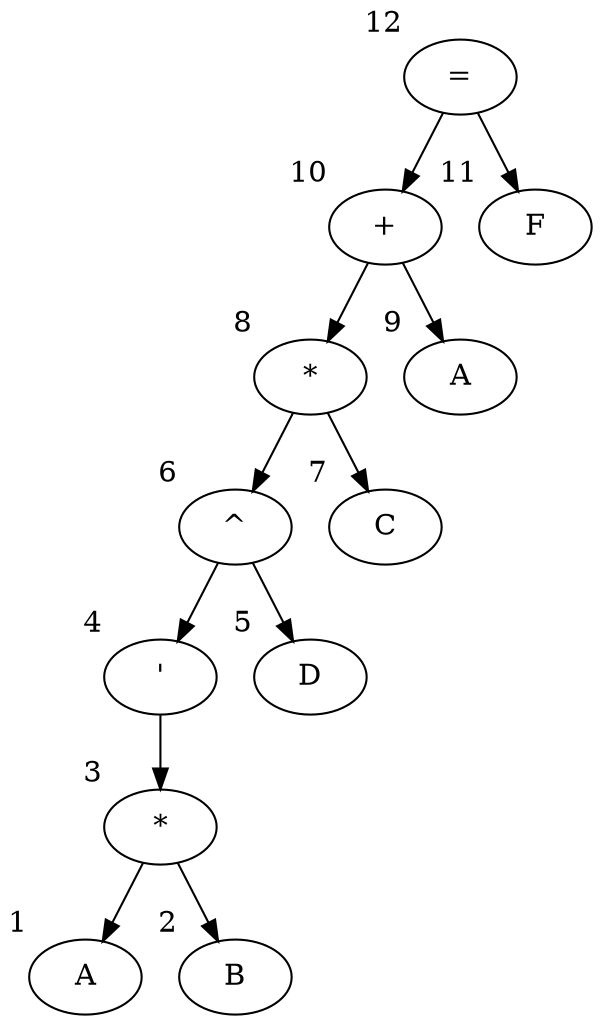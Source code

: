digraph "Logic Tree" {
	op1 [label="="];
	op2 [label="+"];
	op3 [label="*"];
	op4 [label="^"];
	op5 [label="'"];
	op6 [label="*"];
	A1, A2 [label="A"];

	A2  [xlabel=1];
	B   [xlabel=2];
	op6 [xlabel=3];
	op5 [xlabel=4];
	D   [xlabel=5];
	op4 [xlabel=6];
	C   [xlabel=7];
	op3 [xlabel=8];
	A1  [xlabel=9];
	op2 [xlabel=10];
	F   [xlabel=11];
	op1 [xlabel=12];

	op1 -> F;
	op1 -> op2;
	op2 -> A1;
	op2 -> op3;
	op3 -> C;
	op3 -> op4;
	op4 -> D;
	op4 -> op5;
	op5 -> op6;
	op6 -> A2;
	op6 -> B;
}
